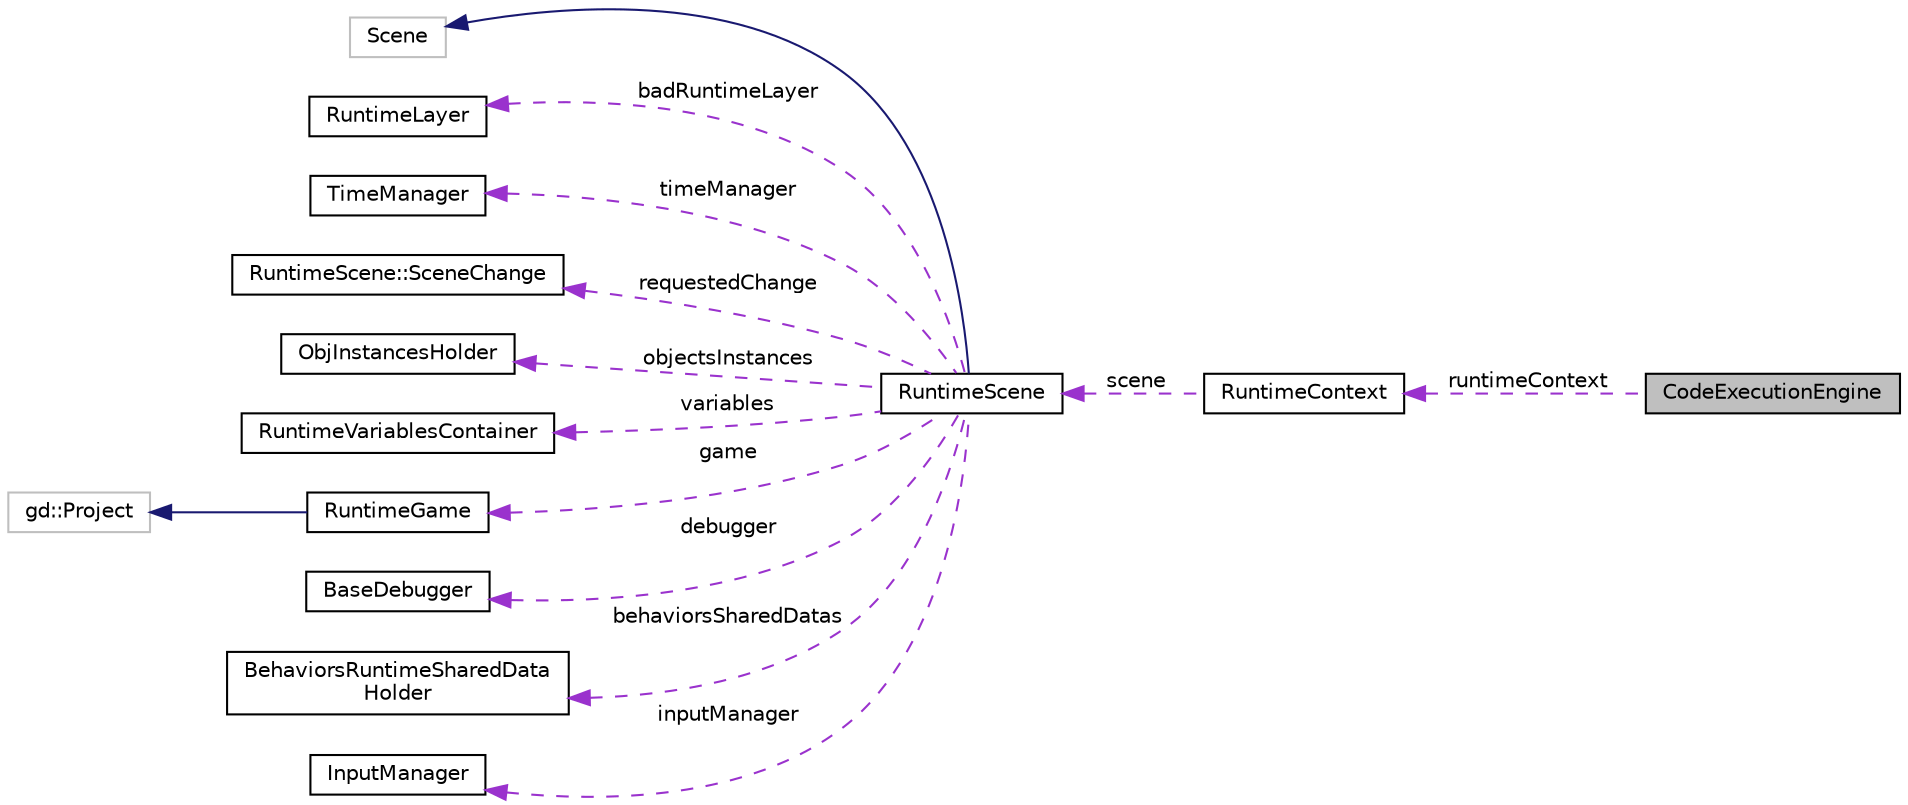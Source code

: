 digraph "CodeExecutionEngine"
{
  edge [fontname="Helvetica",fontsize="10",labelfontname="Helvetica",labelfontsize="10"];
  node [fontname="Helvetica",fontsize="10",shape=record];
  rankdir="LR";
  Node1 [label="CodeExecutionEngine",height=0.2,width=0.4,color="black", fillcolor="grey75", style="filled", fontcolor="black"];
  Node2 -> Node1 [dir="back",color="darkorchid3",fontsize="10",style="dashed",label=" runtimeContext" ,fontname="Helvetica"];
  Node2 [label="RuntimeContext",height=0.2,width=0.4,color="black", fillcolor="white", style="filled",URL="$dd/de6/class_runtime_context.html",tooltip="Helper class used by events generated code to get access to various things without including \"heavy\" ..."];
  Node3 -> Node2 [dir="back",color="darkorchid3",fontsize="10",style="dashed",label=" scene" ,fontname="Helvetica"];
  Node3 [label="RuntimeScene",height=0.2,width=0.4,color="black", fillcolor="white", style="filled",URL="$d7/d7f/class_runtime_scene.html",tooltip="Represents a scene being played. "];
  Node4 -> Node3 [dir="back",color="midnightblue",fontsize="10",style="solid",fontname="Helvetica"];
  Node4 [label="Scene",height=0.2,width=0.4,color="grey75", fillcolor="white", style="filled"];
  Node5 -> Node3 [dir="back",color="darkorchid3",fontsize="10",style="dashed",label=" badRuntimeLayer" ,fontname="Helvetica"];
  Node5 [label="RuntimeLayer",height=0.2,width=0.4,color="black", fillcolor="white", style="filled",URL="$dd/daf/class_runtime_layer.html",tooltip="A layer of a layout, used to display objects using RuntimeCamera. "];
  Node6 -> Node3 [dir="back",color="darkorchid3",fontsize="10",style="dashed",label=" timeManager" ,fontname="Helvetica"];
  Node6 [label="TimeManager",height=0.2,width=0.4,color="black", fillcolor="white", style="filled",URL="$d9/d7f/class_time_manager.html",tooltip="Manage the timers and times elapsed during last frame, since the beginning of the scene and other tim..."];
  Node7 -> Node3 [dir="back",color="darkorchid3",fontsize="10",style="dashed",label=" requestedChange" ,fontname="Helvetica"];
  Node7 [label="RuntimeScene::SceneChange",height=0.2,width=0.4,color="black", fillcolor="white", style="filled",URL="$d9/d18/struct_runtime_scene_1_1_scene_change.html"];
  Node8 -> Node3 [dir="back",color="darkorchid3",fontsize="10",style="dashed",label=" objectsInstances" ,fontname="Helvetica"];
  Node8 [label="ObjInstancesHolder",height=0.2,width=0.4,color="black", fillcolor="white", style="filled",URL="$d3/de4/class_obj_instances_holder.html",tooltip="Contains lists of objects classified by the name of the objects. "];
  Node9 -> Node3 [dir="back",color="darkorchid3",fontsize="10",style="dashed",label=" variables" ,fontname="Helvetica"];
  Node9 [label="RuntimeVariablesContainer",height=0.2,width=0.4,color="black", fillcolor="white", style="filled",URL="$d3/de0/class_runtime_variables_container.html",tooltip="Container for gd::Variable used at by games at runtime. "];
  Node10 -> Node3 [dir="back",color="darkorchid3",fontsize="10",style="dashed",label=" game" ,fontname="Helvetica"];
  Node10 [label="RuntimeGame",height=0.2,width=0.4,color="black", fillcolor="white", style="filled",URL="$d8/ddb/class_runtime_game.html",tooltip="Represents a game being played. "];
  Node11 -> Node10 [dir="back",color="midnightblue",fontsize="10",style="solid",fontname="Helvetica"];
  Node11 [label="gd::Project",height=0.2,width=0.4,color="grey75", fillcolor="white", style="filled"];
  Node12 -> Node3 [dir="back",color="darkorchid3",fontsize="10",style="dashed",label=" debugger" ,fontname="Helvetica"];
  Node12 [label="BaseDebugger",height=0.2,width=0.4,color="black", fillcolor="white", style="filled",URL="$d2/dce/class_base_debugger.html",tooltip="Internal base class to implement a debugger. Derive from this class and implement UpdateGUI function ..."];
  Node13 -> Node3 [dir="back",color="darkorchid3",fontsize="10",style="dashed",label=" behaviorsSharedDatas" ,fontname="Helvetica"];
  Node13 [label="BehaviorsRuntimeSharedData\lHolder",height=0.2,width=0.4,color="black", fillcolor="white", style="filled",URL="$d4/d30/class_behaviors_runtime_shared_data_holder.html",tooltip="Contains all the shared data of the behaviors of a RuntimeScene. "];
  Node14 -> Node3 [dir="back",color="darkorchid3",fontsize="10",style="dashed",label=" inputManager" ,fontname="Helvetica"];
  Node14 [label="InputManager",height=0.2,width=0.4,color="black", fillcolor="white", style="filled",URL="$df/dd1/class_input_manager.html",tooltip="Manage the events and mouse, keyboard and touches inputs of a sf::Window. "];
}
